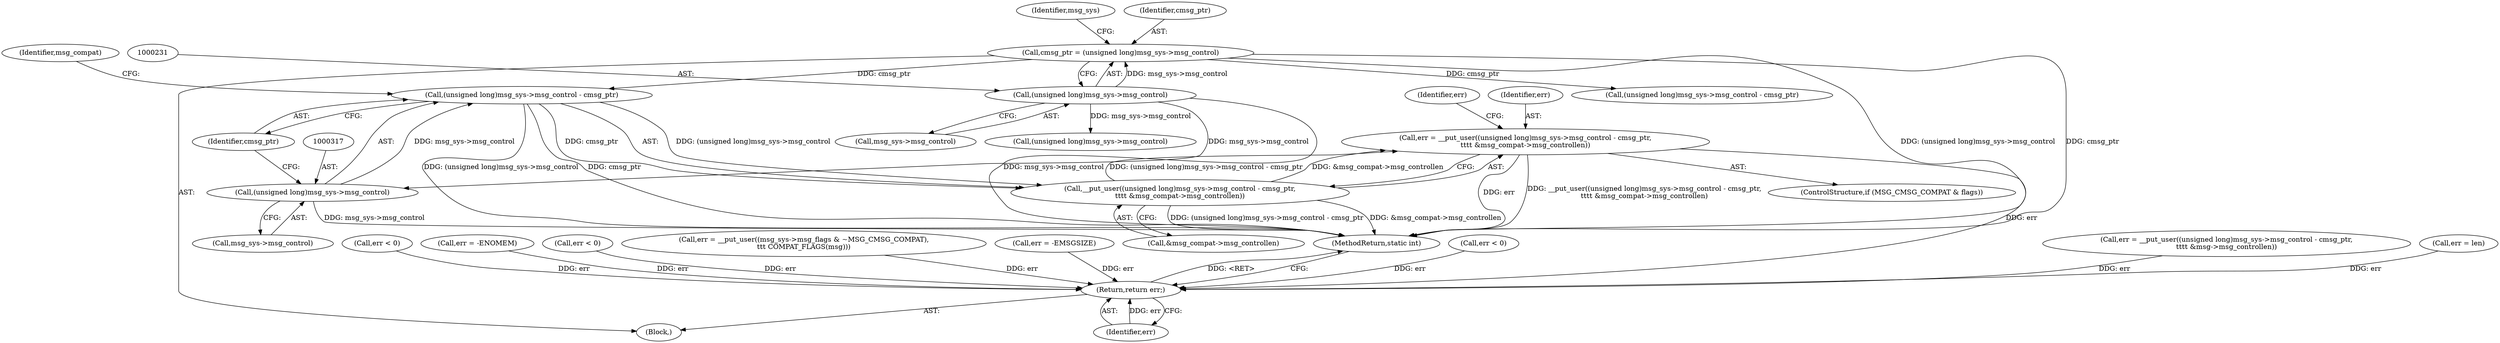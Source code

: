 digraph "0_linux_f3d3342602f8bcbf37d7c46641cb9bca7618eb1c_31@integer" {
"1000312" [label="(Call,err = __put_user((unsigned long)msg_sys->msg_control - cmsg_ptr,\n\t\t\t\t &msg_compat->msg_controllen))"];
"1000314" [label="(Call,__put_user((unsigned long)msg_sys->msg_control - cmsg_ptr,\n\t\t\t\t &msg_compat->msg_controllen))"];
"1000315" [label="(Call,(unsigned long)msg_sys->msg_control - cmsg_ptr)"];
"1000316" [label="(Call,(unsigned long)msg_sys->msg_control)"];
"1000230" [label="(Call,(unsigned long)msg_sys->msg_control)"];
"1000228" [label="(Call,cmsg_ptr = (unsigned long)msg_sys->msg_control)"];
"1000355" [label="(Return,return err;)"];
"1000327" [label="(Call,err = __put_user((unsigned long)msg_sys->msg_control - cmsg_ptr,\n\t\t\t\t &msg->msg_controllen))"];
"1000321" [label="(Identifier,cmsg_ptr)"];
"1000228" [label="(Call,cmsg_ptr = (unsigned long)msg_sys->msg_control)"];
"1000344" [label="(Call,err = len)"];
"1000237" [label="(Identifier,msg_sys)"];
"1000268" [label="(Call,err < 0)"];
"1000314" [label="(Call,__put_user((unsigned long)msg_sys->msg_control - cmsg_ptr,\n\t\t\t\t &msg_compat->msg_controllen))"];
"1000315" [label="(Call,(unsigned long)msg_sys->msg_control - cmsg_ptr)"];
"1000110" [label="(Block,)"];
"1000330" [label="(Call,(unsigned long)msg_sys->msg_control - cmsg_ptr)"];
"1000316" [label="(Call,(unsigned long)msg_sys->msg_control)"];
"1000170" [label="(Call,err = -ENOMEM)"];
"1000312" [label="(Call,err = __put_user((unsigned long)msg_sys->msg_control - cmsg_ptr,\n\t\t\t\t &msg_compat->msg_controllen))"];
"1000308" [label="(ControlStructure,if (MSG_CMSG_COMPAT & flags))"];
"1000232" [label="(Call,msg_sys->msg_control)"];
"1000355" [label="(Return,return err;)"];
"1000357" [label="(MethodReturn,static int)"];
"1000356" [label="(Identifier,err)"];
"1000331" [label="(Call,(unsigned long)msg_sys->msg_control)"];
"1000229" [label="(Identifier,cmsg_ptr)"];
"1000230" [label="(Call,(unsigned long)msg_sys->msg_control)"];
"1000221" [label="(Call,err < 0)"];
"1000313" [label="(Identifier,err)"];
"1000342" [label="(Identifier,err)"];
"1000324" [label="(Identifier,msg_compat)"];
"1000318" [label="(Call,msg_sys->msg_control)"];
"1000295" [label="(Call,err = __put_user((msg_sys->msg_flags & ~MSG_CMSG_COMPAT),\n\t\t\t COMPAT_FLAGS(msg)))"];
"1000322" [label="(Call,&msg_compat->msg_controllen)"];
"1000159" [label="(Call,err = -EMSGSIZE)"];
"1000291" [label="(Call,err < 0)"];
"1000312" -> "1000308"  [label="AST: "];
"1000312" -> "1000314"  [label="CFG: "];
"1000313" -> "1000312"  [label="AST: "];
"1000314" -> "1000312"  [label="AST: "];
"1000342" -> "1000312"  [label="CFG: "];
"1000312" -> "1000357"  [label="DDG: err"];
"1000312" -> "1000357"  [label="DDG: __put_user((unsigned long)msg_sys->msg_control - cmsg_ptr,\n\t\t\t\t &msg_compat->msg_controllen)"];
"1000314" -> "1000312"  [label="DDG: (unsigned long)msg_sys->msg_control - cmsg_ptr"];
"1000314" -> "1000312"  [label="DDG: &msg_compat->msg_controllen"];
"1000312" -> "1000355"  [label="DDG: err"];
"1000314" -> "1000322"  [label="CFG: "];
"1000315" -> "1000314"  [label="AST: "];
"1000322" -> "1000314"  [label="AST: "];
"1000314" -> "1000357"  [label="DDG: (unsigned long)msg_sys->msg_control - cmsg_ptr"];
"1000314" -> "1000357"  [label="DDG: &msg_compat->msg_controllen"];
"1000315" -> "1000314"  [label="DDG: (unsigned long)msg_sys->msg_control"];
"1000315" -> "1000314"  [label="DDG: cmsg_ptr"];
"1000315" -> "1000321"  [label="CFG: "];
"1000316" -> "1000315"  [label="AST: "];
"1000321" -> "1000315"  [label="AST: "];
"1000324" -> "1000315"  [label="CFG: "];
"1000315" -> "1000357"  [label="DDG: (unsigned long)msg_sys->msg_control"];
"1000315" -> "1000357"  [label="DDG: cmsg_ptr"];
"1000316" -> "1000315"  [label="DDG: msg_sys->msg_control"];
"1000228" -> "1000315"  [label="DDG: cmsg_ptr"];
"1000316" -> "1000318"  [label="CFG: "];
"1000317" -> "1000316"  [label="AST: "];
"1000318" -> "1000316"  [label="AST: "];
"1000321" -> "1000316"  [label="CFG: "];
"1000316" -> "1000357"  [label="DDG: msg_sys->msg_control"];
"1000230" -> "1000316"  [label="DDG: msg_sys->msg_control"];
"1000230" -> "1000228"  [label="AST: "];
"1000230" -> "1000232"  [label="CFG: "];
"1000231" -> "1000230"  [label="AST: "];
"1000232" -> "1000230"  [label="AST: "];
"1000228" -> "1000230"  [label="CFG: "];
"1000230" -> "1000357"  [label="DDG: msg_sys->msg_control"];
"1000230" -> "1000228"  [label="DDG: msg_sys->msg_control"];
"1000230" -> "1000331"  [label="DDG: msg_sys->msg_control"];
"1000228" -> "1000110"  [label="AST: "];
"1000229" -> "1000228"  [label="AST: "];
"1000237" -> "1000228"  [label="CFG: "];
"1000228" -> "1000357"  [label="DDG: cmsg_ptr"];
"1000228" -> "1000357"  [label="DDG: (unsigned long)msg_sys->msg_control"];
"1000228" -> "1000330"  [label="DDG: cmsg_ptr"];
"1000355" -> "1000110"  [label="AST: "];
"1000355" -> "1000356"  [label="CFG: "];
"1000356" -> "1000355"  [label="AST: "];
"1000357" -> "1000355"  [label="CFG: "];
"1000355" -> "1000357"  [label="DDG: <RET>"];
"1000356" -> "1000355"  [label="DDG: err"];
"1000291" -> "1000355"  [label="DDG: err"];
"1000295" -> "1000355"  [label="DDG: err"];
"1000268" -> "1000355"  [label="DDG: err"];
"1000327" -> "1000355"  [label="DDG: err"];
"1000221" -> "1000355"  [label="DDG: err"];
"1000170" -> "1000355"  [label="DDG: err"];
"1000344" -> "1000355"  [label="DDG: err"];
"1000159" -> "1000355"  [label="DDG: err"];
}
